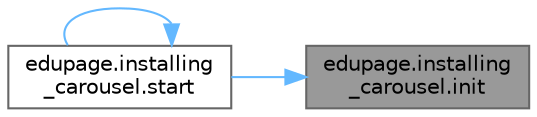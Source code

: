 digraph "edupage.installing_carousel.init"
{
 // LATEX_PDF_SIZE
  bgcolor="transparent";
  edge [fontname=Helvetica,fontsize=10,labelfontname=Helvetica,labelfontsize=10];
  node [fontname=Helvetica,fontsize=10,shape=box,height=0.2,width=0.4];
  rankdir="RL";
  Node1 [label="edupage.installing\l_carousel.init",height=0.2,width=0.4,color="gray40", fillcolor="grey60", style="filled", fontcolor="black",tooltip=" "];
  Node1 -> Node2 [dir="back",color="steelblue1",style="solid"];
  Node2 [label="edupage.installing\l_carousel.start",height=0.2,width=0.4,color="grey40", fillcolor="white", style="filled",URL="$d3/d42/classedupage_1_1installing__carousel.html#aa3c2f6b99b1156be189ff77d954da381",tooltip=" "];
  Node2 -> Node2 [dir="back",color="steelblue1",style="solid"];
}
